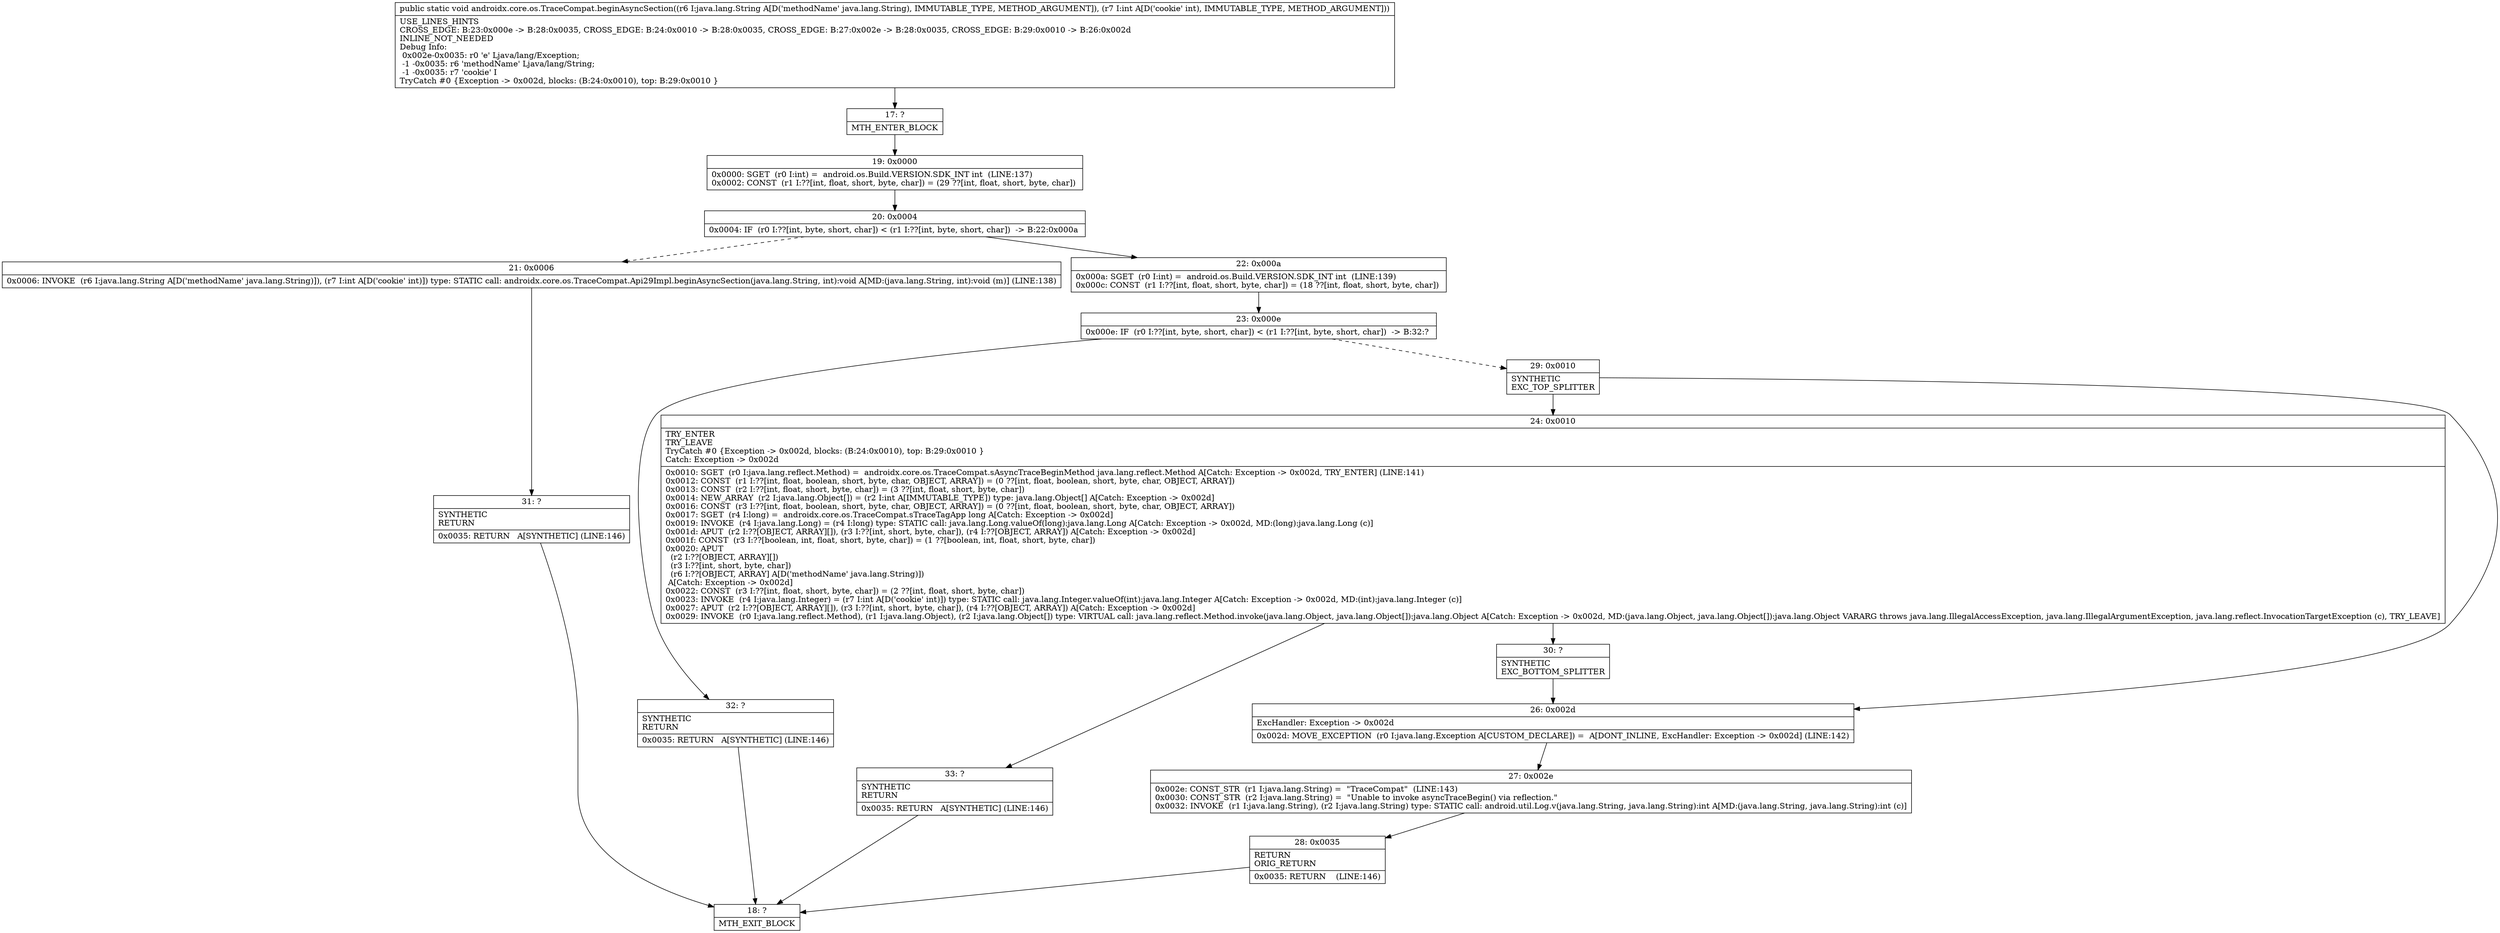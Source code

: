 digraph "CFG forandroidx.core.os.TraceCompat.beginAsyncSection(Ljava\/lang\/String;I)V" {
Node_17 [shape=record,label="{17\:\ ?|MTH_ENTER_BLOCK\l}"];
Node_19 [shape=record,label="{19\:\ 0x0000|0x0000: SGET  (r0 I:int) =  android.os.Build.VERSION.SDK_INT int  (LINE:137)\l0x0002: CONST  (r1 I:??[int, float, short, byte, char]) = (29 ??[int, float, short, byte, char]) \l}"];
Node_20 [shape=record,label="{20\:\ 0x0004|0x0004: IF  (r0 I:??[int, byte, short, char]) \< (r1 I:??[int, byte, short, char])  \-\> B:22:0x000a \l}"];
Node_21 [shape=record,label="{21\:\ 0x0006|0x0006: INVOKE  (r6 I:java.lang.String A[D('methodName' java.lang.String)]), (r7 I:int A[D('cookie' int)]) type: STATIC call: androidx.core.os.TraceCompat.Api29Impl.beginAsyncSection(java.lang.String, int):void A[MD:(java.lang.String, int):void (m)] (LINE:138)\l}"];
Node_31 [shape=record,label="{31\:\ ?|SYNTHETIC\lRETURN\l|0x0035: RETURN   A[SYNTHETIC] (LINE:146)\l}"];
Node_18 [shape=record,label="{18\:\ ?|MTH_EXIT_BLOCK\l}"];
Node_22 [shape=record,label="{22\:\ 0x000a|0x000a: SGET  (r0 I:int) =  android.os.Build.VERSION.SDK_INT int  (LINE:139)\l0x000c: CONST  (r1 I:??[int, float, short, byte, char]) = (18 ??[int, float, short, byte, char]) \l}"];
Node_23 [shape=record,label="{23\:\ 0x000e|0x000e: IF  (r0 I:??[int, byte, short, char]) \< (r1 I:??[int, byte, short, char])  \-\> B:32:? \l}"];
Node_29 [shape=record,label="{29\:\ 0x0010|SYNTHETIC\lEXC_TOP_SPLITTER\l}"];
Node_24 [shape=record,label="{24\:\ 0x0010|TRY_ENTER\lTRY_LEAVE\lTryCatch #0 \{Exception \-\> 0x002d, blocks: (B:24:0x0010), top: B:29:0x0010 \}\lCatch: Exception \-\> 0x002d\l|0x0010: SGET  (r0 I:java.lang.reflect.Method) =  androidx.core.os.TraceCompat.sAsyncTraceBeginMethod java.lang.reflect.Method A[Catch: Exception \-\> 0x002d, TRY_ENTER] (LINE:141)\l0x0012: CONST  (r1 I:??[int, float, boolean, short, byte, char, OBJECT, ARRAY]) = (0 ??[int, float, boolean, short, byte, char, OBJECT, ARRAY]) \l0x0013: CONST  (r2 I:??[int, float, short, byte, char]) = (3 ??[int, float, short, byte, char]) \l0x0014: NEW_ARRAY  (r2 I:java.lang.Object[]) = (r2 I:int A[IMMUTABLE_TYPE]) type: java.lang.Object[] A[Catch: Exception \-\> 0x002d]\l0x0016: CONST  (r3 I:??[int, float, boolean, short, byte, char, OBJECT, ARRAY]) = (0 ??[int, float, boolean, short, byte, char, OBJECT, ARRAY]) \l0x0017: SGET  (r4 I:long) =  androidx.core.os.TraceCompat.sTraceTagApp long A[Catch: Exception \-\> 0x002d]\l0x0019: INVOKE  (r4 I:java.lang.Long) = (r4 I:long) type: STATIC call: java.lang.Long.valueOf(long):java.lang.Long A[Catch: Exception \-\> 0x002d, MD:(long):java.lang.Long (c)]\l0x001d: APUT  (r2 I:??[OBJECT, ARRAY][]), (r3 I:??[int, short, byte, char]), (r4 I:??[OBJECT, ARRAY]) A[Catch: Exception \-\> 0x002d]\l0x001f: CONST  (r3 I:??[boolean, int, float, short, byte, char]) = (1 ??[boolean, int, float, short, byte, char]) \l0x0020: APUT  \l  (r2 I:??[OBJECT, ARRAY][])\l  (r3 I:??[int, short, byte, char])\l  (r6 I:??[OBJECT, ARRAY] A[D('methodName' java.lang.String)])\l A[Catch: Exception \-\> 0x002d]\l0x0022: CONST  (r3 I:??[int, float, short, byte, char]) = (2 ??[int, float, short, byte, char]) \l0x0023: INVOKE  (r4 I:java.lang.Integer) = (r7 I:int A[D('cookie' int)]) type: STATIC call: java.lang.Integer.valueOf(int):java.lang.Integer A[Catch: Exception \-\> 0x002d, MD:(int):java.lang.Integer (c)]\l0x0027: APUT  (r2 I:??[OBJECT, ARRAY][]), (r3 I:??[int, short, byte, char]), (r4 I:??[OBJECT, ARRAY]) A[Catch: Exception \-\> 0x002d]\l0x0029: INVOKE  (r0 I:java.lang.reflect.Method), (r1 I:java.lang.Object), (r2 I:java.lang.Object[]) type: VIRTUAL call: java.lang.reflect.Method.invoke(java.lang.Object, java.lang.Object[]):java.lang.Object A[Catch: Exception \-\> 0x002d, MD:(java.lang.Object, java.lang.Object[]):java.lang.Object VARARG throws java.lang.IllegalAccessException, java.lang.IllegalArgumentException, java.lang.reflect.InvocationTargetException (c), TRY_LEAVE]\l}"];
Node_30 [shape=record,label="{30\:\ ?|SYNTHETIC\lEXC_BOTTOM_SPLITTER\l}"];
Node_33 [shape=record,label="{33\:\ ?|SYNTHETIC\lRETURN\l|0x0035: RETURN   A[SYNTHETIC] (LINE:146)\l}"];
Node_26 [shape=record,label="{26\:\ 0x002d|ExcHandler: Exception \-\> 0x002d\l|0x002d: MOVE_EXCEPTION  (r0 I:java.lang.Exception A[CUSTOM_DECLARE]) =  A[DONT_INLINE, ExcHandler: Exception \-\> 0x002d] (LINE:142)\l}"];
Node_27 [shape=record,label="{27\:\ 0x002e|0x002e: CONST_STR  (r1 I:java.lang.String) =  \"TraceCompat\"  (LINE:143)\l0x0030: CONST_STR  (r2 I:java.lang.String) =  \"Unable to invoke asyncTraceBegin() via reflection.\" \l0x0032: INVOKE  (r1 I:java.lang.String), (r2 I:java.lang.String) type: STATIC call: android.util.Log.v(java.lang.String, java.lang.String):int A[MD:(java.lang.String, java.lang.String):int (c)]\l}"];
Node_28 [shape=record,label="{28\:\ 0x0035|RETURN\lORIG_RETURN\l|0x0035: RETURN    (LINE:146)\l}"];
Node_32 [shape=record,label="{32\:\ ?|SYNTHETIC\lRETURN\l|0x0035: RETURN   A[SYNTHETIC] (LINE:146)\l}"];
MethodNode[shape=record,label="{public static void androidx.core.os.TraceCompat.beginAsyncSection((r6 I:java.lang.String A[D('methodName' java.lang.String), IMMUTABLE_TYPE, METHOD_ARGUMENT]), (r7 I:int A[D('cookie' int), IMMUTABLE_TYPE, METHOD_ARGUMENT]))  | USE_LINES_HINTS\lCROSS_EDGE: B:23:0x000e \-\> B:28:0x0035, CROSS_EDGE: B:24:0x0010 \-\> B:28:0x0035, CROSS_EDGE: B:27:0x002e \-\> B:28:0x0035, CROSS_EDGE: B:29:0x0010 \-\> B:26:0x002d\lINLINE_NOT_NEEDED\lDebug Info:\l  0x002e\-0x0035: r0 'e' Ljava\/lang\/Exception;\l  \-1 \-0x0035: r6 'methodName' Ljava\/lang\/String;\l  \-1 \-0x0035: r7 'cookie' I\lTryCatch #0 \{Exception \-\> 0x002d, blocks: (B:24:0x0010), top: B:29:0x0010 \}\l}"];
MethodNode -> Node_17;Node_17 -> Node_19;
Node_19 -> Node_20;
Node_20 -> Node_21[style=dashed];
Node_20 -> Node_22;
Node_21 -> Node_31;
Node_31 -> Node_18;
Node_22 -> Node_23;
Node_23 -> Node_29[style=dashed];
Node_23 -> Node_32;
Node_29 -> Node_24;
Node_29 -> Node_26;
Node_24 -> Node_30;
Node_24 -> Node_33;
Node_30 -> Node_26;
Node_33 -> Node_18;
Node_26 -> Node_27;
Node_27 -> Node_28;
Node_28 -> Node_18;
Node_32 -> Node_18;
}

